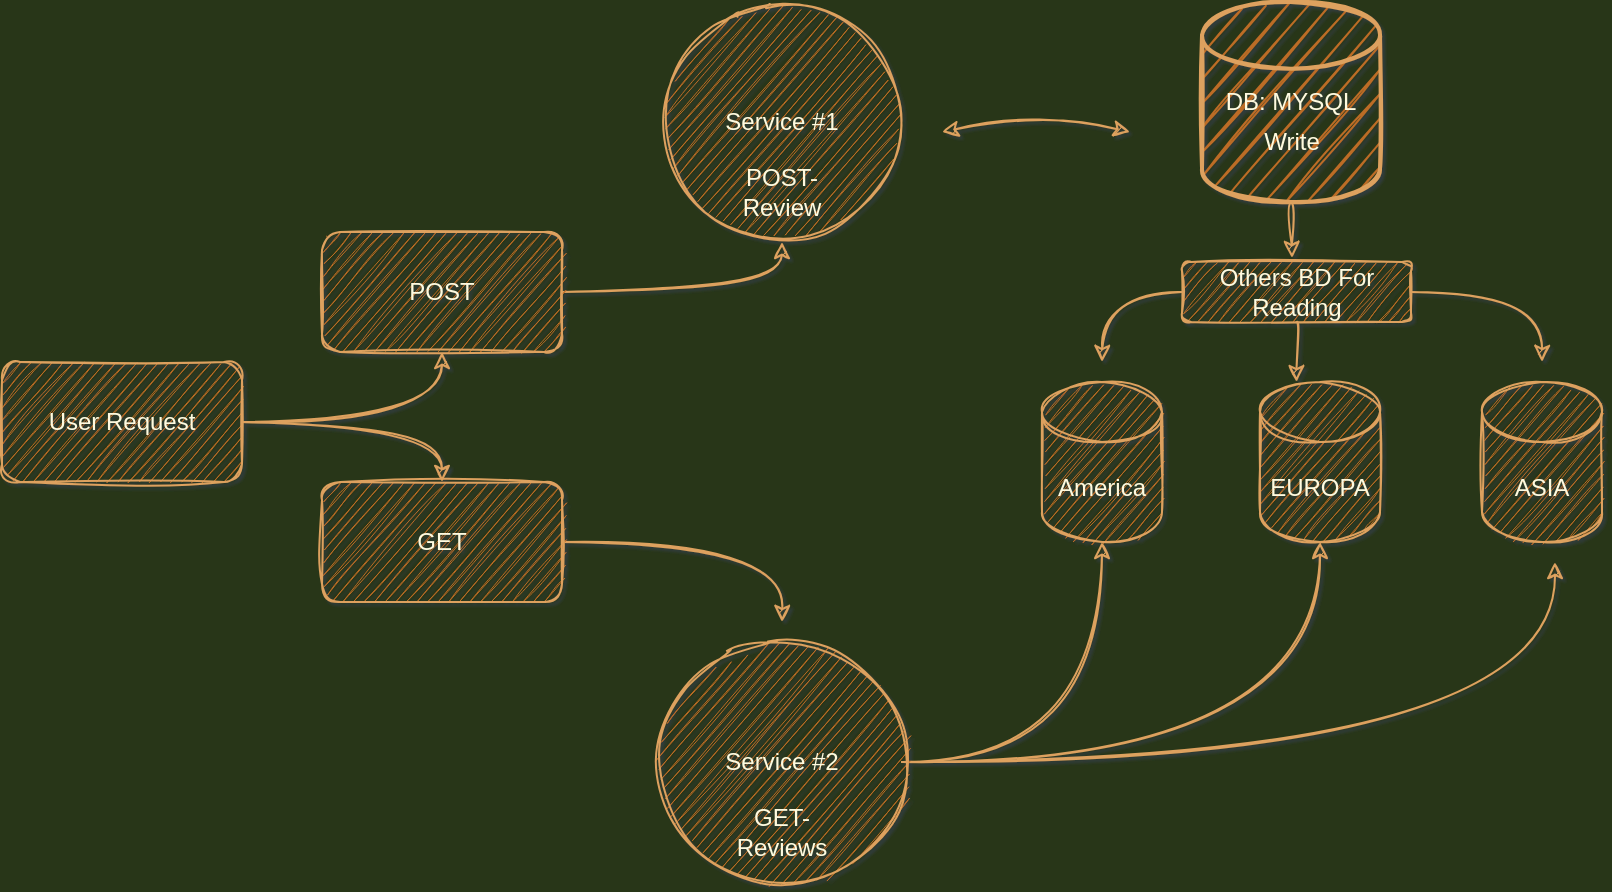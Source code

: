 <mxfile version="14.1.4" type="github">
  <diagram id="8UfvSjLRbzpjoi_OQcSS" name="Page-1">
    <mxGraphModel dx="380" dy="561" grid="1" gridSize="10" guides="1" tooltips="1" connect="1" arrows="1" fold="1" page="1" pageScale="1" pageWidth="827" pageHeight="1169" background="#283618" math="0" shadow="1">
      <root>
        <mxCell id="0" />
        <mxCell id="1" parent="0" />
        <mxCell id="Fs3yyiokLMWQwAFU5EFX-20" style="edgeStyle=orthogonalEdgeStyle;orthogonalLoop=1;jettySize=auto;html=1;strokeColor=#DDA15E;fontColor=#FEFAE0;curved=1;sketch=1;labelBackgroundColor=#283618;" edge="1" parent="1" source="0T_m-J1MAF1MEhZM0Qkr-1" target="Fs3yyiokLMWQwAFU5EFX-18">
          <mxGeometry relative="1" as="geometry" />
        </mxCell>
        <mxCell id="Fs3yyiokLMWQwAFU5EFX-21" style="edgeStyle=orthogonalEdgeStyle;orthogonalLoop=1;jettySize=auto;html=1;entryX=0.5;entryY=0;entryDx=0;entryDy=0;strokeColor=#DDA15E;fontColor=#FEFAE0;curved=1;sketch=1;labelBackgroundColor=#283618;" edge="1" parent="1" source="0T_m-J1MAF1MEhZM0Qkr-1" target="Fs3yyiokLMWQwAFU5EFX-19">
          <mxGeometry relative="1" as="geometry" />
        </mxCell>
        <mxCell id="0T_m-J1MAF1MEhZM0Qkr-1" value="User Request" style="whiteSpace=wrap;html=1;fillColor=#BC6C25;strokeColor=#DDA15E;fontColor=#FEFAE0;rounded=1;sketch=1;" parent="1" vertex="1">
          <mxGeometry x="10" y="330" width="120" height="60" as="geometry" />
        </mxCell>
        <mxCell id="0T_m-J1MAF1MEhZM0Qkr-3" value="Service #1" style="ellipse;whiteSpace=wrap;html=1;fillColor=#BC6C25;strokeColor=#DDA15E;fontColor=#FEFAE0;rounded=1;sketch=1;" parent="1" vertex="1">
          <mxGeometry x="340" y="150" width="120" height="120" as="geometry" />
        </mxCell>
        <mxCell id="0T_m-J1MAF1MEhZM0Qkr-4" value="POST-Review" style="text;html=1;align=center;verticalAlign=middle;whiteSpace=wrap;fontColor=#FEFAE0;rounded=1;sketch=1;" parent="1" vertex="1">
          <mxGeometry x="370" y="230" width="60" height="30" as="geometry" />
        </mxCell>
        <mxCell id="0T_m-J1MAF1MEhZM0Qkr-5" value="DB: MYSQL" style="strokeWidth=2;html=1;shape=mxgraph.flowchart.database;whiteSpace=wrap;fillColor=#BC6C25;strokeColor=#DDA15E;fontColor=#FEFAE0;rounded=1;sketch=1;" parent="1" vertex="1">
          <mxGeometry x="610" y="150" width="89" height="100" as="geometry" />
        </mxCell>
        <mxCell id="0T_m-J1MAF1MEhZM0Qkr-6" value="" style="endArrow=classic;startArrow=classic;html=1;strokeColor=#DDA15E;fontColor=#FEFAE0;curved=1;sketch=1;labelBackgroundColor=#283618;" parent="1" edge="1">
          <mxGeometry width="50" height="50" relative="1" as="geometry">
            <mxPoint x="480" y="215" as="sourcePoint" />
            <mxPoint x="574" y="215" as="targetPoint" />
            <Array as="points">
              <mxPoint x="530" y="205" />
            </Array>
          </mxGeometry>
        </mxCell>
        <mxCell id="Fs3yyiokLMWQwAFU5EFX-1" value="Write" style="text;html=1;align=center;verticalAlign=middle;whiteSpace=wrap;fontColor=#FEFAE0;rounded=1;sketch=1;" vertex="1" parent="1">
          <mxGeometry x="634.5" y="210" width="40" height="20" as="geometry" />
        </mxCell>
        <mxCell id="Fs3yyiokLMWQwAFU5EFX-3" value="America" style="shape=cylinder3;whiteSpace=wrap;html=1;boundedLbl=1;backgroundOutline=1;size=15;fillColor=#BC6C25;strokeColor=#DDA15E;fontColor=#FEFAE0;rounded=1;sketch=1;" vertex="1" parent="1">
          <mxGeometry x="530" y="340" width="60" height="80" as="geometry" />
        </mxCell>
        <mxCell id="Fs3yyiokLMWQwAFU5EFX-4" value="EUROPA" style="shape=cylinder3;whiteSpace=wrap;html=1;boundedLbl=1;backgroundOutline=1;size=15;fillColor=#BC6C25;strokeColor=#DDA15E;fontColor=#FEFAE0;rounded=1;sketch=1;" vertex="1" parent="1">
          <mxGeometry x="639" y="340" width="60" height="80" as="geometry" />
        </mxCell>
        <mxCell id="Fs3yyiokLMWQwAFU5EFX-5" value="ASIA" style="shape=cylinder3;whiteSpace=wrap;html=1;boundedLbl=1;backgroundOutline=1;size=15;fillColor=#BC6C25;strokeColor=#DDA15E;fontColor=#FEFAE0;rounded=1;sketch=1;" vertex="1" parent="1">
          <mxGeometry x="750" y="340" width="60" height="80" as="geometry" />
        </mxCell>
        <mxCell id="Fs3yyiokLMWQwAFU5EFX-11" style="edgeStyle=orthogonalEdgeStyle;orthogonalLoop=1;jettySize=auto;html=1;strokeColor=#DDA15E;fontColor=#FEFAE0;curved=1;sketch=1;labelBackgroundColor=#283618;" edge="1" parent="1" source="Fs3yyiokLMWQwAFU5EFX-6">
          <mxGeometry relative="1" as="geometry">
            <mxPoint x="560" y="330" as="targetPoint" />
          </mxGeometry>
        </mxCell>
        <mxCell id="Fs3yyiokLMWQwAFU5EFX-12" style="edgeStyle=orthogonalEdgeStyle;orthogonalLoop=1;jettySize=auto;html=1;strokeColor=#DDA15E;fontColor=#FEFAE0;curved=1;sketch=1;labelBackgroundColor=#283618;" edge="1" parent="1" source="Fs3yyiokLMWQwAFU5EFX-6" target="Fs3yyiokLMWQwAFU5EFX-4">
          <mxGeometry relative="1" as="geometry">
            <Array as="points">
              <mxPoint x="657" y="360" />
              <mxPoint x="657" y="360" />
            </Array>
          </mxGeometry>
        </mxCell>
        <mxCell id="Fs3yyiokLMWQwAFU5EFX-13" style="edgeStyle=orthogonalEdgeStyle;orthogonalLoop=1;jettySize=auto;html=1;strokeColor=#DDA15E;fontColor=#FEFAE0;curved=1;sketch=1;labelBackgroundColor=#283618;" edge="1" parent="1" source="Fs3yyiokLMWQwAFU5EFX-6">
          <mxGeometry relative="1" as="geometry">
            <mxPoint x="780" y="330" as="targetPoint" />
          </mxGeometry>
        </mxCell>
        <mxCell id="Fs3yyiokLMWQwAFU5EFX-6" value="Others BD For Reading" style="whiteSpace=wrap;html=1;fillColor=#BC6C25;strokeColor=#DDA15E;fontColor=#FEFAE0;rounded=1;sketch=1;" vertex="1" parent="1">
          <mxGeometry x="600" y="280" width="114.5" height="30" as="geometry" />
        </mxCell>
        <mxCell id="Fs3yyiokLMWQwAFU5EFX-7" value="" style="endArrow=classic;html=1;exitX=0.5;exitY=1;exitDx=0;exitDy=0;exitPerimeter=0;strokeColor=#DDA15E;fontColor=#FEFAE0;curved=1;sketch=1;labelBackgroundColor=#283618;" edge="1" parent="1" source="0T_m-J1MAF1MEhZM0Qkr-5">
          <mxGeometry width="50" height="50" relative="1" as="geometry">
            <mxPoint x="650" y="360" as="sourcePoint" />
            <mxPoint x="655" y="278" as="targetPoint" />
          </mxGeometry>
        </mxCell>
        <mxCell id="Fs3yyiokLMWQwAFU5EFX-15" style="edgeStyle=orthogonalEdgeStyle;orthogonalLoop=1;jettySize=auto;html=1;strokeColor=#DDA15E;fontColor=#FEFAE0;curved=1;sketch=1;labelBackgroundColor=#283618;" edge="1" parent="1" source="Fs3yyiokLMWQwAFU5EFX-14" target="Fs3yyiokLMWQwAFU5EFX-3">
          <mxGeometry relative="1" as="geometry" />
        </mxCell>
        <mxCell id="Fs3yyiokLMWQwAFU5EFX-16" style="edgeStyle=orthogonalEdgeStyle;orthogonalLoop=1;jettySize=auto;html=1;entryX=0.5;entryY=1;entryDx=0;entryDy=0;entryPerimeter=0;strokeColor=#DDA15E;fontColor=#FEFAE0;curved=1;sketch=1;labelBackgroundColor=#283618;" edge="1" parent="1" source="Fs3yyiokLMWQwAFU5EFX-14" target="Fs3yyiokLMWQwAFU5EFX-4">
          <mxGeometry relative="1" as="geometry" />
        </mxCell>
        <mxCell id="Fs3yyiokLMWQwAFU5EFX-17" style="edgeStyle=orthogonalEdgeStyle;orthogonalLoop=1;jettySize=auto;html=1;strokeColor=#DDA15E;fontColor=#FEFAE0;curved=1;sketch=1;labelBackgroundColor=#283618;" edge="1" parent="1" source="Fs3yyiokLMWQwAFU5EFX-14">
          <mxGeometry relative="1" as="geometry">
            <mxPoint x="786.471" y="430" as="targetPoint" />
          </mxGeometry>
        </mxCell>
        <mxCell id="Fs3yyiokLMWQwAFU5EFX-14" value="Service #2" style="ellipse;whiteSpace=wrap;html=1;fillColor=#BC6C25;strokeColor=#DDA15E;fontColor=#FEFAE0;rounded=1;sketch=1;" vertex="1" parent="1">
          <mxGeometry x="340" y="470" width="120" height="120" as="geometry" />
        </mxCell>
        <mxCell id="Fs3yyiokLMWQwAFU5EFX-22" style="edgeStyle=orthogonalEdgeStyle;orthogonalLoop=1;jettySize=auto;html=1;entryX=0.5;entryY=1;entryDx=0;entryDy=0;strokeColor=#DDA15E;fontColor=#FEFAE0;curved=1;sketch=1;labelBackgroundColor=#283618;" edge="1" parent="1" source="Fs3yyiokLMWQwAFU5EFX-18" target="0T_m-J1MAF1MEhZM0Qkr-3">
          <mxGeometry relative="1" as="geometry" />
        </mxCell>
        <mxCell id="Fs3yyiokLMWQwAFU5EFX-18" value="POST" style="whiteSpace=wrap;html=1;fillColor=#BC6C25;strokeColor=#DDA15E;fontColor=#FEFAE0;rounded=1;sketch=1;" vertex="1" parent="1">
          <mxGeometry x="170" y="265" width="120" height="60" as="geometry" />
        </mxCell>
        <mxCell id="Fs3yyiokLMWQwAFU5EFX-23" style="edgeStyle=orthogonalEdgeStyle;orthogonalLoop=1;jettySize=auto;html=1;strokeColor=#DDA15E;fontColor=#FEFAE0;curved=1;sketch=1;labelBackgroundColor=#283618;" edge="1" parent="1" source="Fs3yyiokLMWQwAFU5EFX-19">
          <mxGeometry relative="1" as="geometry">
            <mxPoint x="400" y="460" as="targetPoint" />
          </mxGeometry>
        </mxCell>
        <mxCell id="Fs3yyiokLMWQwAFU5EFX-19" value="GET" style="whiteSpace=wrap;html=1;fillColor=#BC6C25;strokeColor=#DDA15E;fontColor=#FEFAE0;rounded=1;sketch=1;" vertex="1" parent="1">
          <mxGeometry x="170" y="390" width="120" height="60" as="geometry" />
        </mxCell>
        <mxCell id="Fs3yyiokLMWQwAFU5EFX-24" value="GET-Reviews" style="text;html=1;align=center;verticalAlign=middle;whiteSpace=wrap;fontColor=#FEFAE0;rounded=1;sketch=1;" vertex="1" parent="1">
          <mxGeometry x="380" y="550" width="40" height="30" as="geometry" />
        </mxCell>
      </root>
    </mxGraphModel>
  </diagram>
</mxfile>
